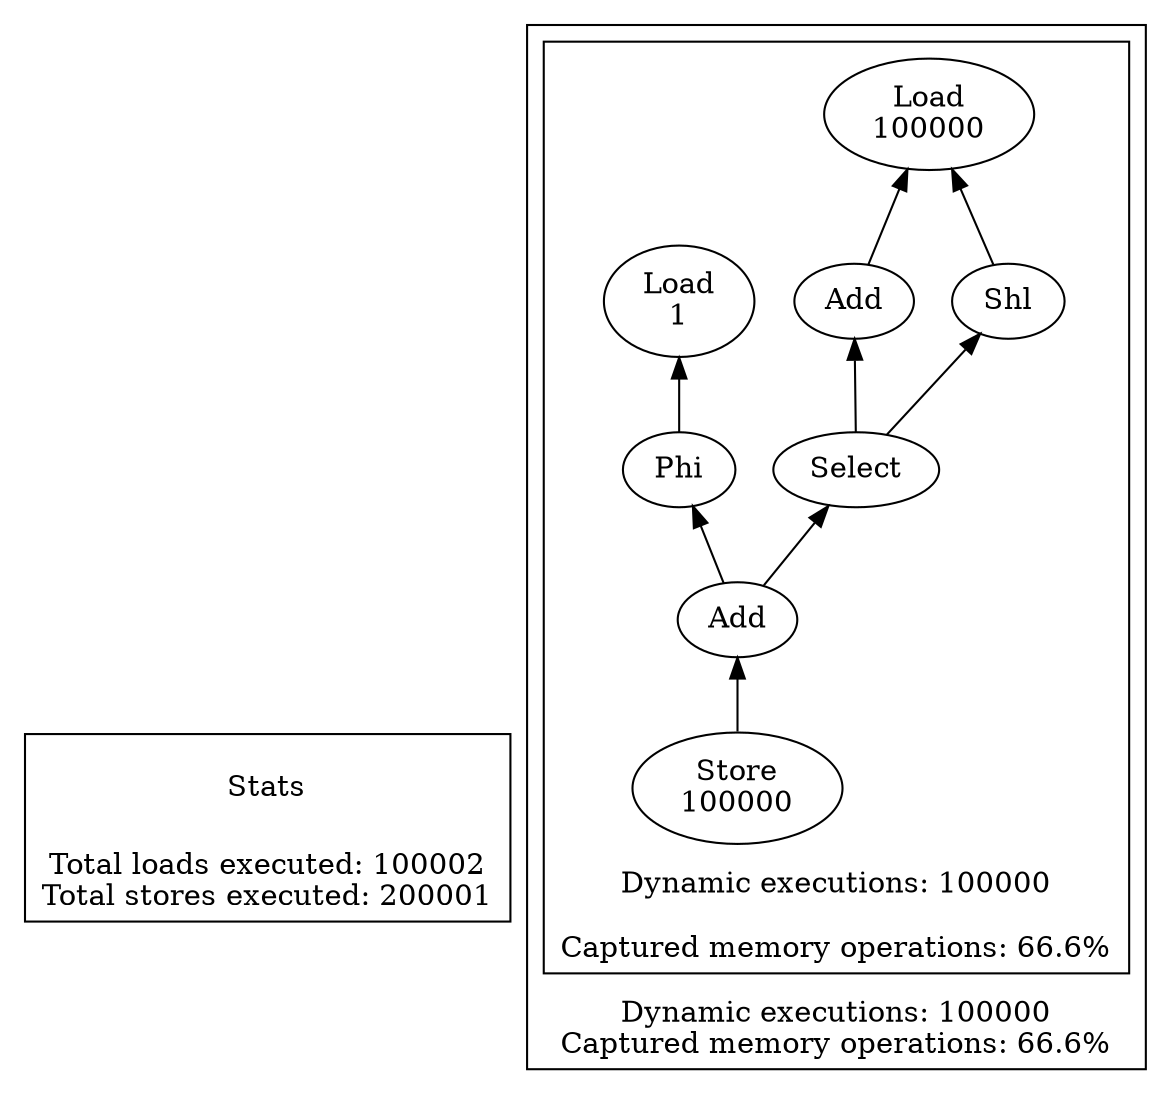 strict digraph {
rankdir=BT
subgraph {
Stats [shape=plaintext]
cluster=true
label="Total loads executed: 100002\nTotal stores executed: 200001"
}
subgraph {
subgraph {
"0_0_21" [label="Phi"]
"0_0_17" [label="Load\n1"]
"0_0_21" -> "0_0_17"
{
rank=min
"0_0_30" [label="Store\n100000"]
}
"0_0_29" [label="Add"]
"0_0_30" -> "0_0_29"
"0_0_28" [label="Select"]
"0_0_26" [label="Add"]
"0_0_28" -> "0_0_26"
"0_0_29" -> "0_0_21"
"0_0_27" [label="Shl"]
"0_0_25" [label="Load\n100000"]
"0_0_27" -> "0_0_25"
"0_0_28" -> "0_0_27"
"0_0_29" -> "0_0_28"
"0_0_26" -> "0_0_25"
cluster=true
label="Dynamic executions: 100000\n\nCaptured memory operations: 66.6%"
}
cluster=true
label="Dynamic executions: 100000\nCaptured memory operations: 66.6%"
}
}
